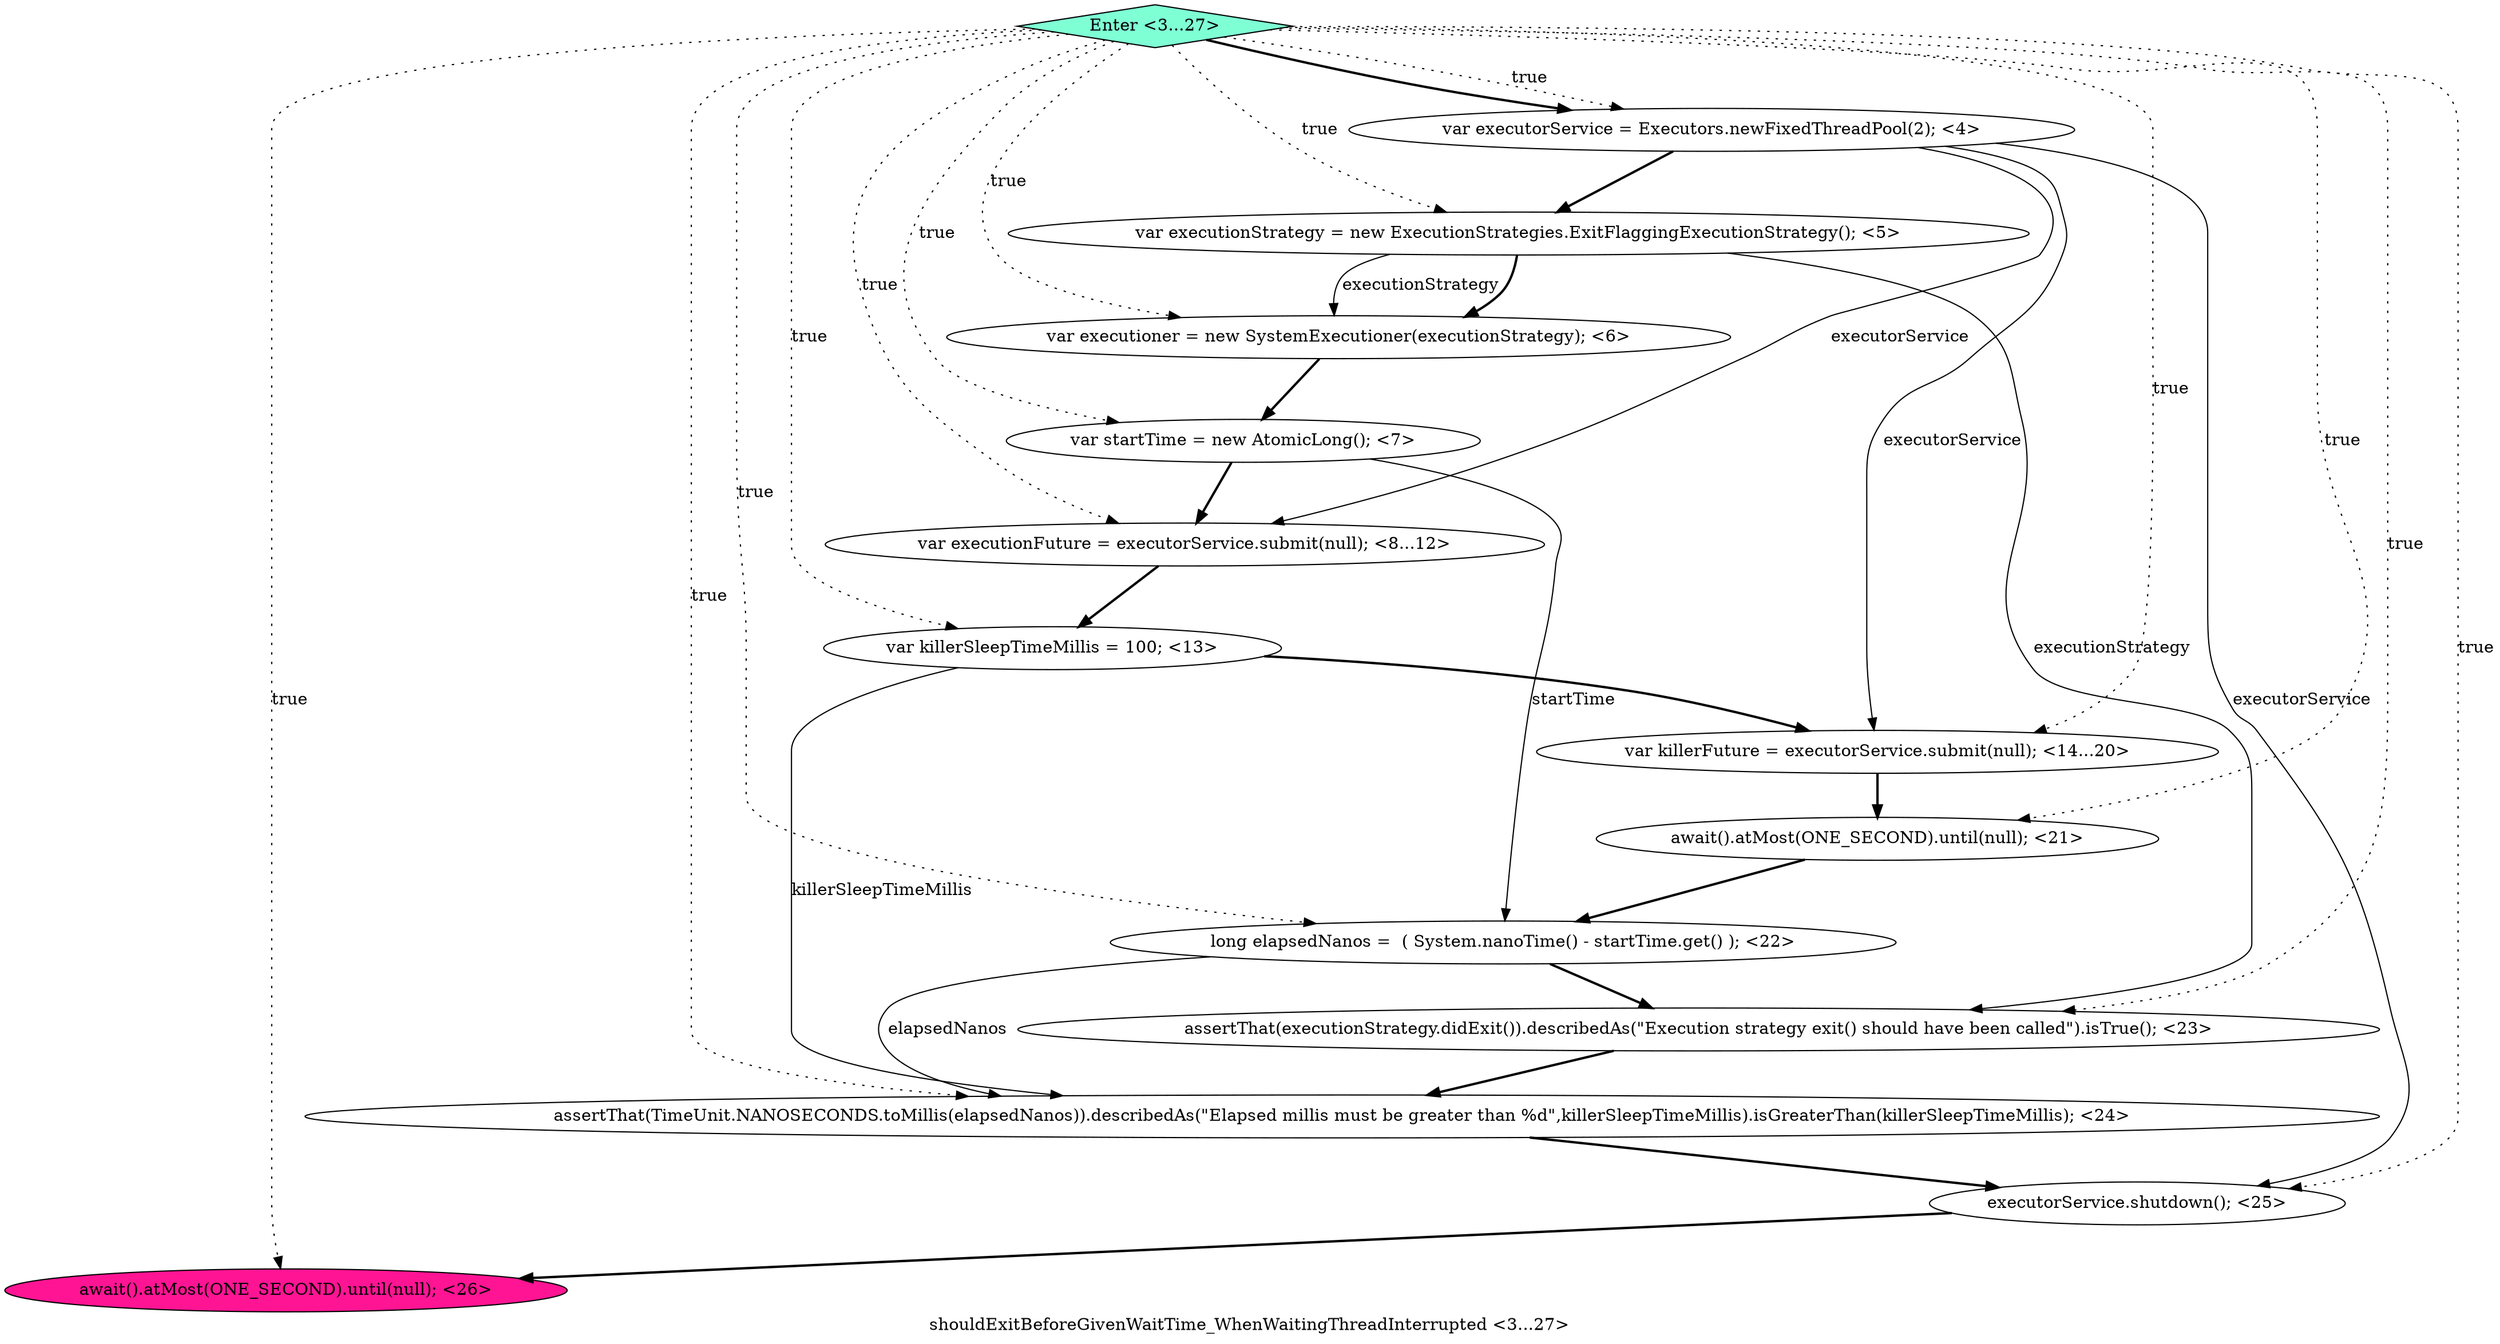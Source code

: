 digraph PDG {
label = "shouldExitBeforeGivenWaitTime_WhenWaitingThreadInterrupted <3...27>";
0.13 [style = filled, label = "Enter <3...27>", fillcolor = aquamarine, shape = diamond];
0.2 [style = filled, label = "var executioner = new SystemExecutioner(executionStrategy); <6>", fillcolor = white, shape = ellipse];
0.11 [style = filled, label = "executorService.shutdown(); <25>", fillcolor = white, shape = ellipse];
0.10 [style = filled, label = "assertThat(TimeUnit.NANOSECONDS.toMillis(elapsedNanos)).describedAs(\"Elapsed millis must be greater than %d\",killerSleepTimeMillis).isGreaterThan(killerSleepTimeMillis); <24>", fillcolor = white, shape = ellipse];
0.3 [style = filled, label = "var startTime = new AtomicLong(); <7>", fillcolor = white, shape = ellipse];
0.8 [style = filled, label = "long elapsedNanos =  ( System.nanoTime() - startTime.get() ); <22>", fillcolor = white, shape = ellipse];
0.12 [style = filled, label = "await().atMost(ONE_SECOND).until(null); <26>", fillcolor = deeppink, shape = ellipse];
0.9 [style = filled, label = "assertThat(executionStrategy.didExit()).describedAs(\"Execution strategy exit() should have been called\").isTrue(); <23>", fillcolor = white, shape = ellipse];
0.7 [style = filled, label = "await().atMost(ONE_SECOND).until(null); <21>", fillcolor = white, shape = ellipse];
0.5 [style = filled, label = "var killerSleepTimeMillis = 100; <13>", fillcolor = white, shape = ellipse];
0.1 [style = filled, label = "var executionStrategy = new ExecutionStrategies.ExitFlaggingExecutionStrategy(); <5>", fillcolor = white, shape = ellipse];
0.6 [style = filled, label = "var killerFuture = executorService.submit(null); <14...20>", fillcolor = white, shape = ellipse];
0.0 [style = filled, label = "var executorService = Executors.newFixedThreadPool(2); <4>", fillcolor = white, shape = ellipse];
0.4 [style = filled, label = "var executionFuture = executorService.submit(null); <8...12>", fillcolor = white, shape = ellipse];
0.0 -> 0.1 [style = bold, label=""];
0.0 -> 0.4 [style = solid, label="executorService"];
0.0 -> 0.6 [style = solid, label="executorService"];
0.0 -> 0.11 [style = solid, label="executorService"];
0.1 -> 0.2 [style = solid, label="executionStrategy"];
0.1 -> 0.2 [style = bold, label=""];
0.1 -> 0.9 [style = solid, label="executionStrategy"];
0.2 -> 0.3 [style = bold, label=""];
0.3 -> 0.4 [style = bold, label=""];
0.3 -> 0.8 [style = solid, label="startTime"];
0.4 -> 0.5 [style = bold, label=""];
0.5 -> 0.6 [style = bold, label=""];
0.5 -> 0.10 [style = solid, label="killerSleepTimeMillis"];
0.6 -> 0.7 [style = bold, label=""];
0.7 -> 0.8 [style = bold, label=""];
0.8 -> 0.9 [style = bold, label=""];
0.8 -> 0.10 [style = solid, label="elapsedNanos"];
0.9 -> 0.10 [style = bold, label=""];
0.10 -> 0.11 [style = bold, label=""];
0.11 -> 0.12 [style = bold, label=""];
0.13 -> 0.0 [style = dotted, label="true"];
0.13 -> 0.0 [style = bold, label=""];
0.13 -> 0.1 [style = dotted, label="true"];
0.13 -> 0.2 [style = dotted, label="true"];
0.13 -> 0.3 [style = dotted, label="true"];
0.13 -> 0.4 [style = dotted, label="true"];
0.13 -> 0.5 [style = dotted, label="true"];
0.13 -> 0.6 [style = dotted, label="true"];
0.13 -> 0.7 [style = dotted, label="true"];
0.13 -> 0.8 [style = dotted, label="true"];
0.13 -> 0.9 [style = dotted, label="true"];
0.13 -> 0.10 [style = dotted, label="true"];
0.13 -> 0.11 [style = dotted, label="true"];
0.13 -> 0.12 [style = dotted, label="true"];
}
